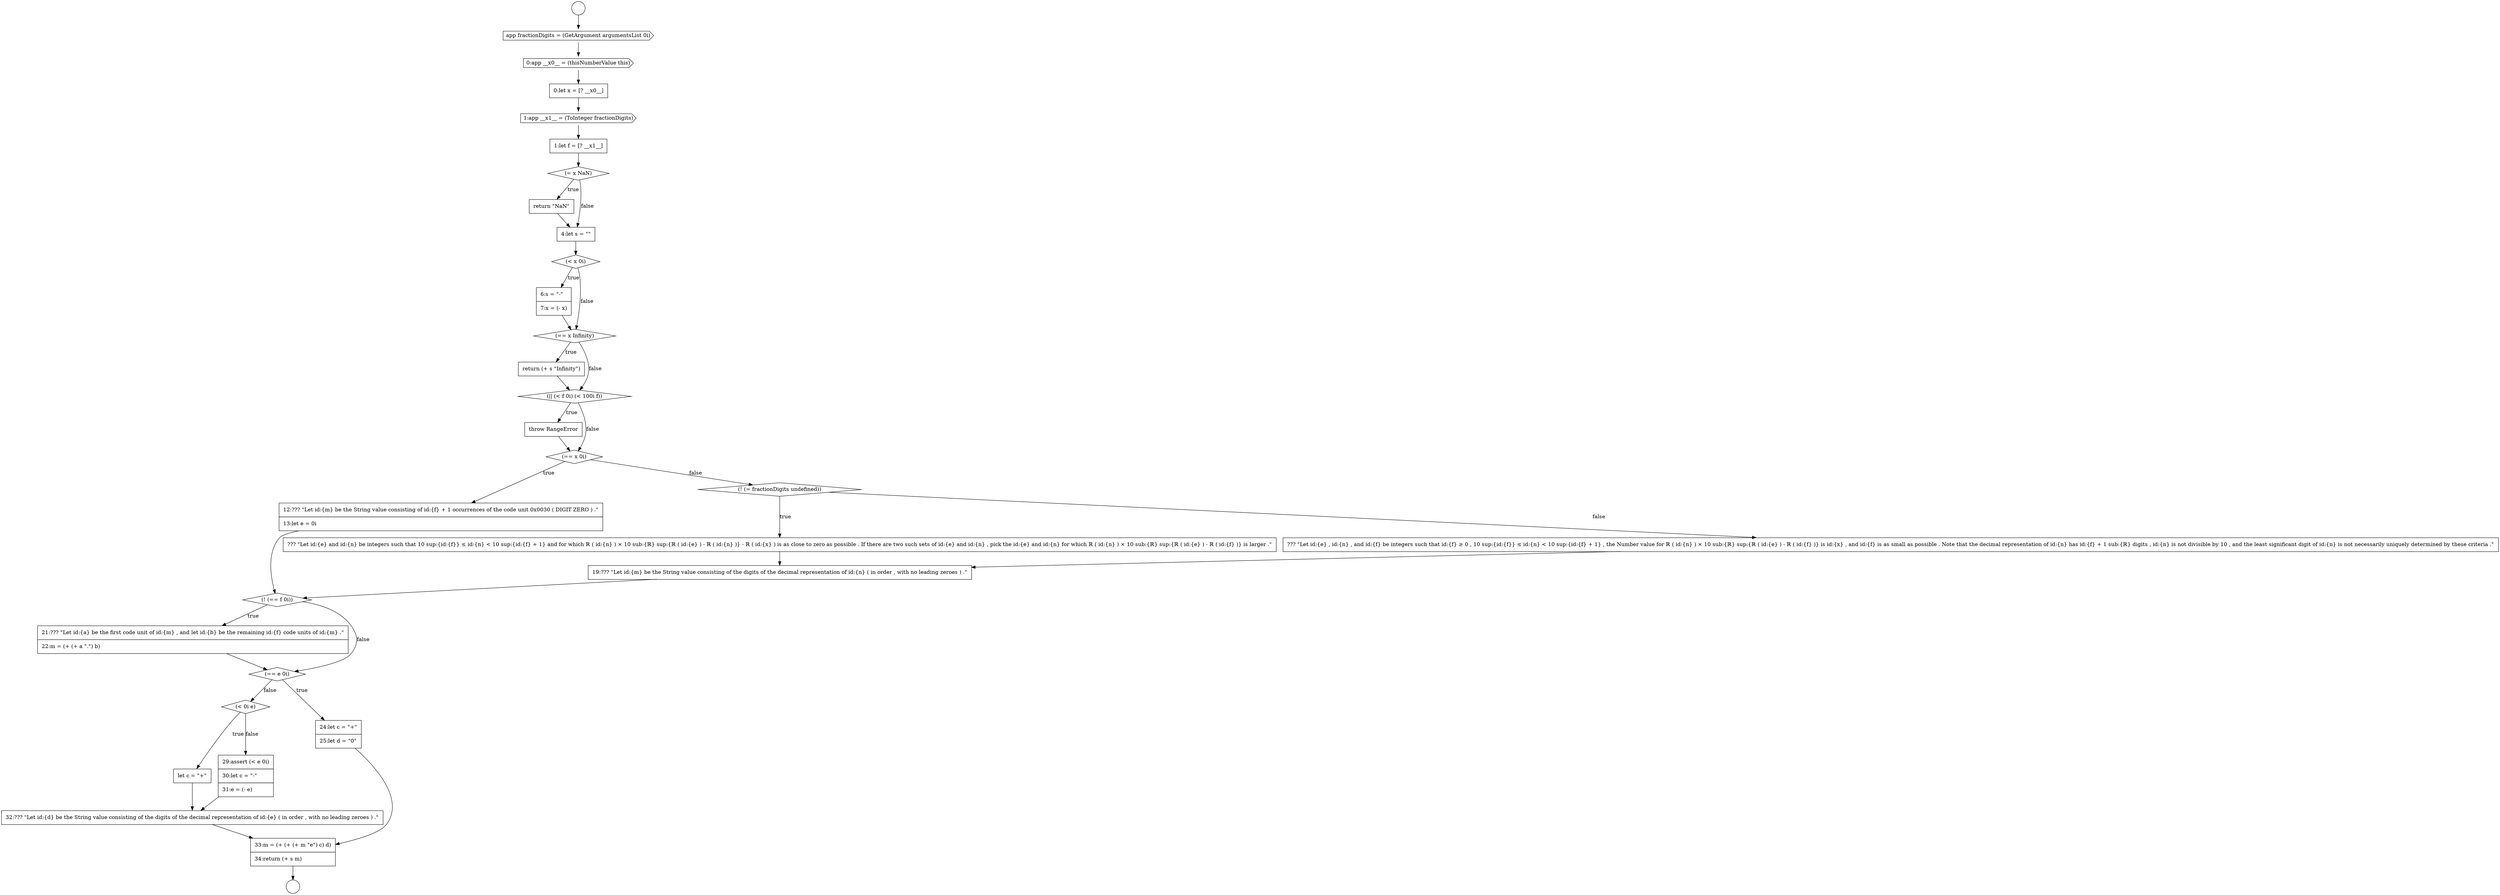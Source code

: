 digraph {
  node12943 [shape=none, margin=0, label=<<font color="black">
    <table border="0" cellborder="1" cellspacing="0" cellpadding="10">
      <tr><td align="left">33:m = (+ (+ (+ m &quot;e&quot;) c) d)</td></tr>
      <tr><td align="left">34:return (+ s m)</td></tr>
    </table>
  </font>> color="black" fillcolor="white" style=filled]
  node12920 [shape=diamond, label=<<font color="black">(= x NaN)</font>> color="black" fillcolor="white" style=filled]
  node12924 [shape=none, margin=0, label=<<font color="black">
    <table border="0" cellborder="1" cellspacing="0" cellpadding="10">
      <tr><td align="left">6:s = &quot;-&quot;</td></tr>
      <tr><td align="left">7:x = (- x)</td></tr>
    </table>
  </font>> color="black" fillcolor="white" style=filled]
  node12930 [shape=none, margin=0, label=<<font color="black">
    <table border="0" cellborder="1" cellspacing="0" cellpadding="10">
      <tr><td align="left">12:??? &quot;Let id:{m} be the String value consisting of id:{f} + 1 occurrences of the code unit 0x0030 ( DIGIT ZERO ) .&quot;</td></tr>
      <tr><td align="left">13:let e = 0i</td></tr>
    </table>
  </font>> color="black" fillcolor="white" style=filled]
  node12914 [shape=circle label=" " color="black" fillcolor="white" style=filled]
  node12936 [shape=none, margin=0, label=<<font color="black">
    <table border="0" cellborder="1" cellspacing="0" cellpadding="10">
      <tr><td align="left">21:??? &quot;Let id:{a} be the first code unit of id:{m} , and let id:{b} be the remaining id:{f} code units of id:{m} .&quot;</td></tr>
      <tr><td align="left">22:m = (+ (+ a &quot;.&quot;) b)</td></tr>
    </table>
  </font>> color="black" fillcolor="white" style=filled]
  node12926 [shape=none, margin=0, label=<<font color="black">
    <table border="0" cellborder="1" cellspacing="0" cellpadding="10">
      <tr><td align="left">return (+ s &quot;Infinity&quot;)</td></tr>
    </table>
  </font>> color="black" fillcolor="white" style=filled]
  node12918 [shape=cds, label=<<font color="black">1:app __x1__ = (ToInteger fractionDigits)</font>> color="black" fillcolor="white" style=filled]
  node12915 [shape=cds, label=<<font color="black">app fractionDigits = (GetArgument argumentsList 0i)</font>> color="black" fillcolor="white" style=filled]
  node12940 [shape=none, margin=0, label=<<font color="black">
    <table border="0" cellborder="1" cellspacing="0" cellpadding="10">
      <tr><td align="left">let c = &quot;+&quot;</td></tr>
    </table>
  </font>> color="black" fillcolor="white" style=filled]
  node12919 [shape=none, margin=0, label=<<font color="black">
    <table border="0" cellborder="1" cellspacing="0" cellpadding="10">
      <tr><td align="left">1:let f = [? __x1__]</td></tr>
    </table>
  </font>> color="black" fillcolor="white" style=filled]
  node12928 [shape=none, margin=0, label=<<font color="black">
    <table border="0" cellborder="1" cellspacing="0" cellpadding="10">
      <tr><td align="left">throw RangeError</td></tr>
    </table>
  </font>> color="black" fillcolor="white" style=filled]
  node12934 [shape=none, margin=0, label=<<font color="black">
    <table border="0" cellborder="1" cellspacing="0" cellpadding="10">
      <tr><td align="left">19:??? &quot;Let id:{m} be the String value consisting of the digits of the decimal representation of id:{n} ( in order , with no leading zeroes ) .&quot;</td></tr>
    </table>
  </font>> color="black" fillcolor="white" style=filled]
  node12939 [shape=diamond, label=<<font color="black">(&lt; 0i e)</font>> color="black" fillcolor="white" style=filled]
  node12921 [shape=none, margin=0, label=<<font color="black">
    <table border="0" cellborder="1" cellspacing="0" cellpadding="10">
      <tr><td align="left">return &quot;NaN&quot;</td></tr>
    </table>
  </font>> color="black" fillcolor="white" style=filled]
  node12929 [shape=diamond, label=<<font color="black">(== x 0i)</font>> color="black" fillcolor="white" style=filled]
  node12916 [shape=cds, label=<<font color="black">0:app __x0__ = (thisNumberValue this)</font>> color="black" fillcolor="white" style=filled]
  node12935 [shape=diamond, label=<<font color="black">(! (== f 0i))</font>> color="black" fillcolor="white" style=filled]
  node12927 [shape=diamond, label=<<font color="black">(|| (&lt; f 0i) (&lt; 100i f))</font>> color="black" fillcolor="white" style=filled]
  node12917 [shape=none, margin=0, label=<<font color="black">
    <table border="0" cellborder="1" cellspacing="0" cellpadding="10">
      <tr><td align="left">0:let x = [? __x0__]</td></tr>
    </table>
  </font>> color="black" fillcolor="white" style=filled]
  node12942 [shape=none, margin=0, label=<<font color="black">
    <table border="0" cellborder="1" cellspacing="0" cellpadding="10">
      <tr><td align="left">32:??? &quot;Let id:{d} be the String value consisting of the digits of the decimal representation of id:{e} ( in order , with no leading zeroes ) .&quot;</td></tr>
    </table>
  </font>> color="black" fillcolor="white" style=filled]
  node12931 [shape=diamond, label=<<font color="black">(! (= fractionDigits undefined))</font>> color="black" fillcolor="white" style=filled]
  node12923 [shape=diamond, label=<<font color="black">(&lt; x 0i)</font>> color="black" fillcolor="white" style=filled]
  node12938 [shape=none, margin=0, label=<<font color="black">
    <table border="0" cellborder="1" cellspacing="0" cellpadding="10">
      <tr><td align="left">24:let c = &quot;+&quot;</td></tr>
      <tr><td align="left">25:let d = &quot;0&quot;</td></tr>
    </table>
  </font>> color="black" fillcolor="white" style=filled]
  node12913 [shape=circle label=" " color="black" fillcolor="white" style=filled]
  node12922 [shape=none, margin=0, label=<<font color="black">
    <table border="0" cellborder="1" cellspacing="0" cellpadding="10">
      <tr><td align="left">4:let s = &quot;&quot;</td></tr>
    </table>
  </font>> color="black" fillcolor="white" style=filled]
  node12941 [shape=none, margin=0, label=<<font color="black">
    <table border="0" cellborder="1" cellspacing="0" cellpadding="10">
      <tr><td align="left">29:assert (&lt; e 0i)</td></tr>
      <tr><td align="left">30:let c = &quot;-&quot;</td></tr>
      <tr><td align="left">31:e = (- e)</td></tr>
    </table>
  </font>> color="black" fillcolor="white" style=filled]
  node12937 [shape=diamond, label=<<font color="black">(== e 0i)</font>> color="black" fillcolor="white" style=filled]
  node12932 [shape=none, margin=0, label=<<font color="black">
    <table border="0" cellborder="1" cellspacing="0" cellpadding="10">
      <tr><td align="left">??? &quot;Let id:{e} and id:{n} be integers such that 10 sup:{id:{f}} &le; id:{n} &lt; 10 sup:{id:{f} + 1} and for which ℝ ( id:{n} ) &times; 10 sub:{ℝ} sup:{ℝ ( id:{e} ) - ℝ ( id:{n} )} - ℝ ( id:{x} ) is as close to zero as possible . If there are two such sets of id:{e} and id:{n} , pick the id:{e} and id:{n} for which ℝ ( id:{n} ) &times; 10 sub:{ℝ} sup:{ℝ ( id:{e} ) - ℝ ( id:{f} )} is larger .&quot;</td></tr>
    </table>
  </font>> color="black" fillcolor="white" style=filled]
  node12933 [shape=none, margin=0, label=<<font color="black">
    <table border="0" cellborder="1" cellspacing="0" cellpadding="10">
      <tr><td align="left">??? &quot;Let id:{e} , id:{n} , and id:{f} be integers such that id:{f} &ge; 0 , 10 sup:{id:{f}} &le; id:{n} &lt; 10 sup:{id:{f} + 1} , the Number value for ℝ ( id:{n} ) &times; 10 sub:{ℝ} sup:{ℝ ( id:{e} ) - ℝ ( id:{f} )} is id:{x} , and id:{f} is as small as possible . Note that the decimal representation of id:{n} has id:{f} + 1 sub:{ℝ} digits , id:{n} is not divisible by 10 , and the least significant digit of id:{n} is not necessarily uniquely determined by these criteria .&quot;</td></tr>
    </table>
  </font>> color="black" fillcolor="white" style=filled]
  node12925 [shape=diamond, label=<<font color="black">(== x Infinity)</font>> color="black" fillcolor="white" style=filled]
  node12917 -> node12918 [ color="black"]
  node12921 -> node12922 [ color="black"]
  node12933 -> node12934 [ color="black"]
  node12926 -> node12927 [ color="black"]
  node12923 -> node12924 [label=<<font color="black">true</font>> color="black"]
  node12923 -> node12925 [label=<<font color="black">false</font>> color="black"]
  node12927 -> node12928 [label=<<font color="black">true</font>> color="black"]
  node12927 -> node12929 [label=<<font color="black">false</font>> color="black"]
  node12937 -> node12938 [label=<<font color="black">true</font>> color="black"]
  node12937 -> node12939 [label=<<font color="black">false</font>> color="black"]
  node12928 -> node12929 [ color="black"]
  node12920 -> node12921 [label=<<font color="black">true</font>> color="black"]
  node12920 -> node12922 [label=<<font color="black">false</font>> color="black"]
  node12915 -> node12916 [ color="black"]
  node12916 -> node12917 [ color="black"]
  node12942 -> node12943 [ color="black"]
  node12939 -> node12940 [label=<<font color="black">true</font>> color="black"]
  node12939 -> node12941 [label=<<font color="black">false</font>> color="black"]
  node12913 -> node12915 [ color="black"]
  node12940 -> node12942 [ color="black"]
  node12931 -> node12932 [label=<<font color="black">true</font>> color="black"]
  node12931 -> node12933 [label=<<font color="black">false</font>> color="black"]
  node12924 -> node12925 [ color="black"]
  node12929 -> node12930 [label=<<font color="black">true</font>> color="black"]
  node12929 -> node12931 [label=<<font color="black">false</font>> color="black"]
  node12935 -> node12936 [label=<<font color="black">true</font>> color="black"]
  node12935 -> node12937 [label=<<font color="black">false</font>> color="black"]
  node12936 -> node12937 [ color="black"]
  node12925 -> node12926 [label=<<font color="black">true</font>> color="black"]
  node12925 -> node12927 [label=<<font color="black">false</font>> color="black"]
  node12943 -> node12914 [ color="black"]
  node12918 -> node12919 [ color="black"]
  node12932 -> node12934 [ color="black"]
  node12941 -> node12942 [ color="black"]
  node12934 -> node12935 [ color="black"]
  node12922 -> node12923 [ color="black"]
  node12938 -> node12943 [ color="black"]
  node12930 -> node12935 [ color="black"]
  node12919 -> node12920 [ color="black"]
}

